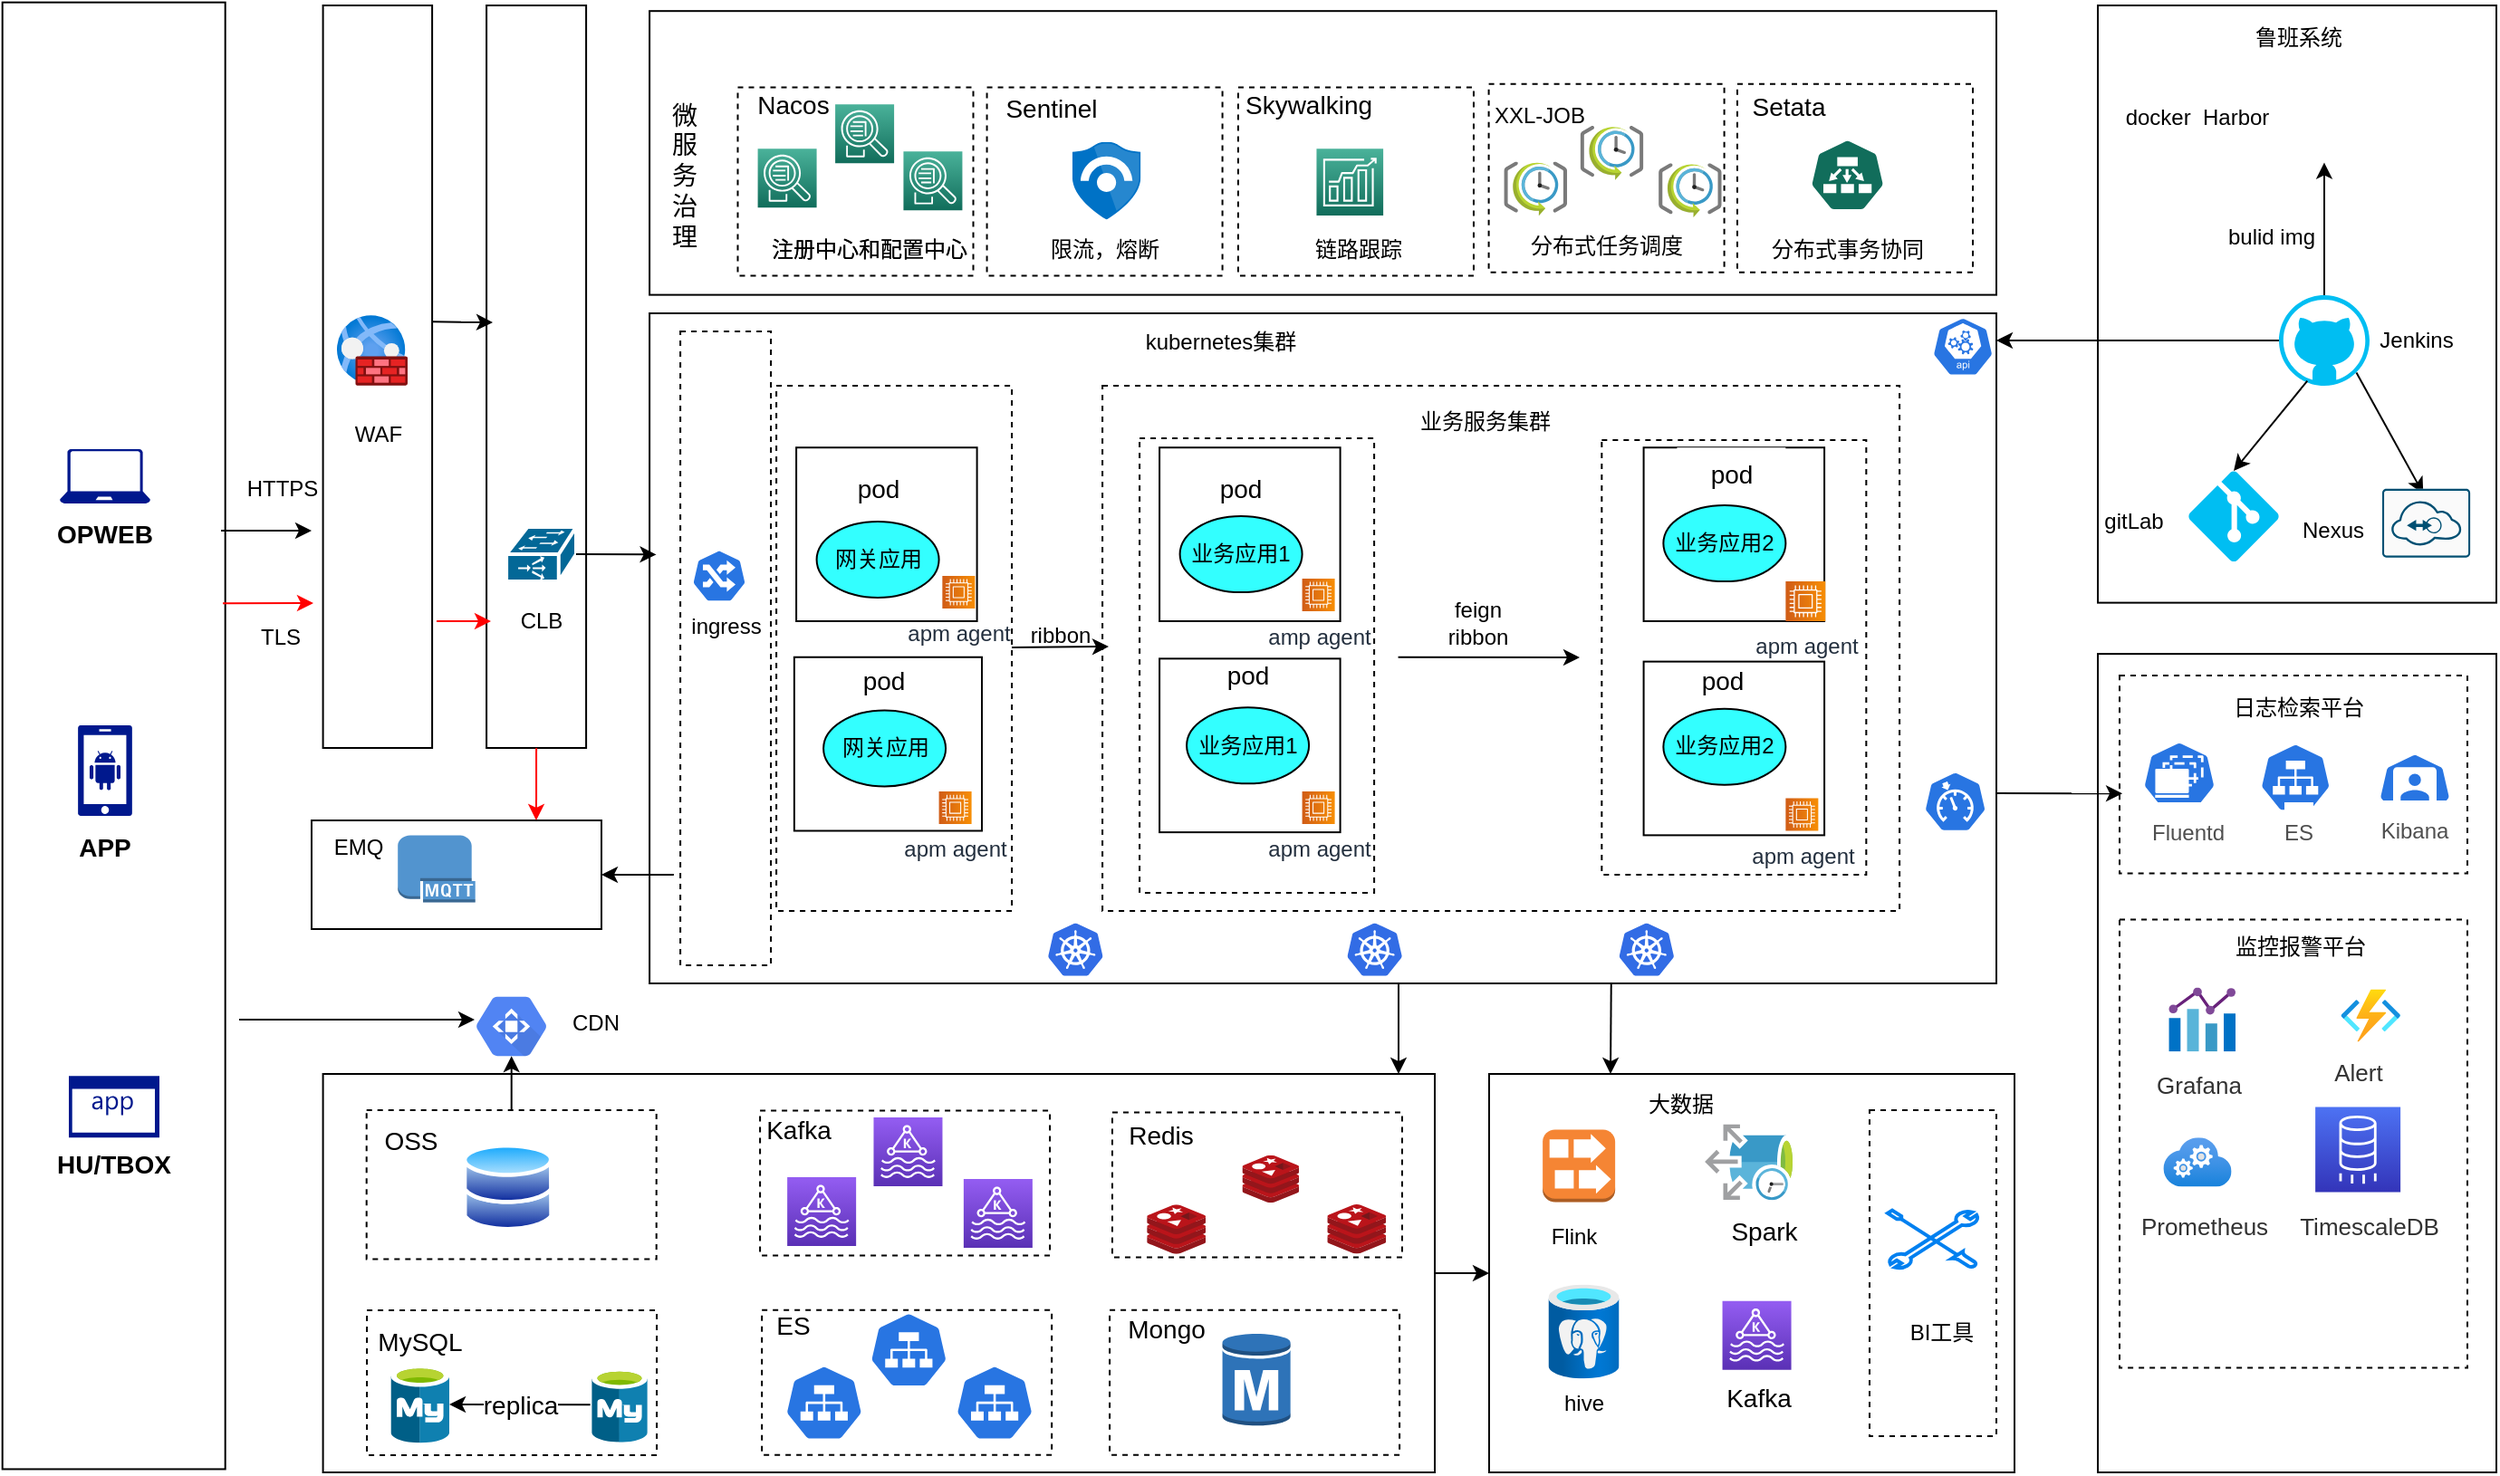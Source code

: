 <mxfile version="16.6.3" type="github"><diagram id="42q5yrAbg_uipcMJJwmL" name="Page-1"><mxGraphModel dx="2037" dy="-377" grid="1" gridSize="10" guides="1" tooltips="1" connect="1" arrows="1" fold="1" page="1" pageScale="1" pageWidth="1169" pageHeight="827" math="0" shadow="0"><root><mxCell id="0"/><mxCell id="1" parent="0"/><mxCell id="u6FiNlCxBWFaTgEtle5j-144" value="" style="rounded=0;whiteSpace=wrap;html=1;" parent="1" vertex="1"><mxGeometry x="220" y="1470" width="290" height="220" as="geometry"/></mxCell><mxCell id="Mn06M0ClU7nQXyB_iKfc-53" value="" style="rounded=0;whiteSpace=wrap;html=1;" parent="1" vertex="1"><mxGeometry x="-243.45" y="883.09" width="743.45" height="156.72" as="geometry"/></mxCell><mxCell id="Mn06M0ClU7nQXyB_iKfc-52" value="" style="rounded=0;whiteSpace=wrap;html=1;dashed=1;" parent="1" vertex="1"><mxGeometry x="357" y="923.39" width="130" height="104" as="geometry"/></mxCell><mxCell id="Mn06M0ClU7nQXyB_iKfc-51" value="" style="rounded=0;whiteSpace=wrap;html=1;dashed=1;" parent="1" vertex="1"><mxGeometry x="219.8" y="923.39" width="130" height="104" as="geometry"/></mxCell><mxCell id="Mn06M0ClU7nQXyB_iKfc-49" value="" style="rounded=0;whiteSpace=wrap;html=1;dashed=1;" parent="1" vertex="1"><mxGeometry x="81.48" y="925.19" width="130" height="104" as="geometry"/></mxCell><mxCell id="Mn06M0ClU7nQXyB_iKfc-48" value="" style="rounded=0;whiteSpace=wrap;html=1;dashed=1;" parent="1" vertex="1"><mxGeometry x="-57.21" y="925.19" width="130" height="104" as="geometry"/></mxCell><mxCell id="Mn06M0ClU7nQXyB_iKfc-47" value="" style="rounded=0;whiteSpace=wrap;html=1;dashed=1;" parent="1" vertex="1"><mxGeometry x="-194.75" y="925.19" width="130" height="104" as="geometry"/></mxCell><mxCell id="Mn06M0ClU7nQXyB_iKfc-27" value="" style="rounded=0;whiteSpace=wrap;html=1;dashed=1;" parent="1" vertex="1"><mxGeometry x="430" y="1490" width="70" height="180" as="geometry"/></mxCell><mxCell id="Mn06M0ClU7nQXyB_iKfc-23" value="" style="rounded=0;whiteSpace=wrap;html=1;" parent="1" vertex="1"><mxGeometry x="-430" y="1330" width="160" height="60" as="geometry"/></mxCell><mxCell id="u6FiNlCxBWFaTgEtle5j-204" value="" style="rounded=0;whiteSpace=wrap;html=1;fillColor=#FFFFFF;" parent="1" vertex="1"><mxGeometry x="556" y="1238.06" width="220" height="451.94" as="geometry"/></mxCell><mxCell id="u6FiNlCxBWFaTgEtle5j-233" value="" style="rounded=0;whiteSpace=wrap;html=1;shadow=0;dashed=1;fillColor=#FFFFFF;" parent="1" vertex="1"><mxGeometry x="568" y="1250" width="192" height="109.31" as="geometry"/></mxCell><mxCell id="u6FiNlCxBWFaTgEtle5j-140" value="" style="rounded=0;whiteSpace=wrap;html=1;" parent="1" vertex="1"><mxGeometry x="-423.7" y="1470" width="613.7" height="220" as="geometry"/></mxCell><mxCell id="u6FiNlCxBWFaTgEtle5j-33" value="" style="rounded=0;whiteSpace=wrap;html=1;fillColor=#FFFFFF;" parent="1" vertex="1"><mxGeometry x="-243.45" y="1050" width="743.45" height="370" as="geometry"/></mxCell><mxCell id="u6FiNlCxBWFaTgEtle5j-97" value="" style="rounded=0;whiteSpace=wrap;html=1;dashed=1;" parent="1" vertex="1"><mxGeometry x="6.55" y="1090" width="440" height="290" as="geometry"/></mxCell><mxCell id="MQpAyLM7WQvq7NCeplu3-220" value="" style="rounded=0;whiteSpace=wrap;html=1;fontSize=14;strokeColor=#000000;fillColor=#FFFFFF;dashed=1;" parent="1" vertex="1"><mxGeometry x="-399.46" y="1600.53" width="160" height="80" as="geometry"/></mxCell><mxCell id="MQpAyLM7WQvq7NCeplu3-109" value="" style="rounded=0;whiteSpace=wrap;html=1;fontSize=14;strokeColor=#000000;fillColor=#FFFFFF;dashed=1;" parent="1" vertex="1"><mxGeometry x="11.99" y="1491.25" width="160" height="80" as="geometry"/></mxCell><mxCell id="MQpAyLM7WQvq7NCeplu3-41" value="" style="rounded=0;whiteSpace=wrap;html=1;" parent="1" vertex="1"><mxGeometry x="-333.45" y="880" width="55" height="410" as="geometry"/></mxCell><mxCell id="MQpAyLM7WQvq7NCeplu3-40" value="" style="rounded=0;whiteSpace=wrap;html=1;" parent="1" vertex="1"><mxGeometry x="-423.7" y="880" width="60.25" height="410" as="geometry"/></mxCell><mxCell id="MQpAyLM7WQvq7NCeplu3-11" value="" style="rounded=0;whiteSpace=wrap;html=1;fillColor=#FFFFFF;rotation=90;strokeWidth=1;" parent="1" vertex="1"><mxGeometry x="-944.11" y="1221.77" width="809.9" height="123" as="geometry"/></mxCell><mxCell id="MQpAyLM7WQvq7NCeplu3-6" value="" style="sketch=0;aspect=fixed;pointerEvents=1;shadow=0;dashed=0;html=1;strokeColor=none;labelPosition=center;verticalLabelPosition=bottom;verticalAlign=top;align=center;fillColor=#00188D;shape=mxgraph.mscae.enterprise.android_phone" parent="1" vertex="1"><mxGeometry x="-559.0" y="1277.5" width="30" height="50" as="geometry"/></mxCell><mxCell id="MQpAyLM7WQvq7NCeplu3-7" value="" style="sketch=0;aspect=fixed;pointerEvents=1;shadow=0;dashed=0;html=1;strokeColor=none;labelPosition=center;verticalLabelPosition=bottom;verticalAlign=top;align=center;fillColor=#00188D;shape=mxgraph.mscae.enterprise.application" parent="1" vertex="1"><mxGeometry x="-564.0" y="1471.07" width="50" height="34" as="geometry"/></mxCell><mxCell id="MQpAyLM7WQvq7NCeplu3-9" value="" style="sketch=0;aspect=fixed;pointerEvents=1;shadow=0;dashed=0;html=1;strokeColor=none;labelPosition=center;verticalLabelPosition=bottom;verticalAlign=top;align=center;fillColor=#00188D;shape=mxgraph.azure.laptop" parent="1" vertex="1"><mxGeometry x="-569.0" y="1124.99" width="50" height="30" as="geometry"/></mxCell><mxCell id="MQpAyLM7WQvq7NCeplu3-12" value="" style="sketch=0;aspect=fixed;html=1;points=[];align=center;image;fontSize=12;image=img/lib/mscae/Azure_Database_for_MySQL_servers.svg;" parent="1" vertex="1"><mxGeometry x="-386.26" y="1631.21" width="32.3" height="42.5" as="geometry"/></mxCell><mxCell id="MQpAyLM7WQvq7NCeplu3-31" value="CLB" style="text;html=1;strokeColor=none;fillColor=none;align=center;verticalAlign=middle;whiteSpace=wrap;rounded=0;" parent="1" vertex="1"><mxGeometry x="-333.23" y="1204.68" width="60" height="30" as="geometry"/></mxCell><mxCell id="MQpAyLM7WQvq7NCeplu3-36" value="" style="aspect=fixed;html=1;points=[];align=center;image;fontSize=12;image=img/lib/azure2/networking/Web_Application_Firewall_Policies_WAF.svg;" parent="1" vertex="1"><mxGeometry x="-416" y="1051.0" width="39" height="39" as="geometry"/></mxCell><mxCell id="MQpAyLM7WQvq7NCeplu3-37" value="" style="shape=mxgraph.cisco.misc.ios_slb;html=1;pointerEvents=1;dashed=0;fillColor=#036897;strokeColor=#ffffff;strokeWidth=2;verticalLabelPosition=bottom;verticalAlign=top;align=center;outlineConnect=0;" parent="1" vertex="1"><mxGeometry x="-322.45" y="1168.06" width="38.45" height="30" as="geometry"/></mxCell><mxCell id="MQpAyLM7WQvq7NCeplu3-38" value="WAF" style="text;html=1;strokeColor=none;fillColor=none;align=center;verticalAlign=middle;whiteSpace=wrap;rounded=0;" parent="1" vertex="1"><mxGeometry x="-423.45" y="1102.06" width="60" height="30" as="geometry"/></mxCell><mxCell id="MQpAyLM7WQvq7NCeplu3-62" value="" style="sketch=0;aspect=fixed;html=1;points=[];align=center;image;fontSize=12;image=img/lib/mscae/Azure_Database_for_MySQL_servers.svg;" parent="1" vertex="1"><mxGeometry x="-275.38" y="1632.84" width="30.78" height="40.5" as="geometry"/></mxCell><mxCell id="MQpAyLM7WQvq7NCeplu3-79" value="" style="sketch=0;points=[[0,0,0],[0.25,0,0],[0.5,0,0],[0.75,0,0],[1,0,0],[0,1,0],[0.25,1,0],[0.5,1,0],[0.75,1,0],[1,1,0],[0,0.25,0],[0,0.5,0],[0,0.75,0],[1,0.25,0],[1,0.5,0],[1,0.75,0]];outlineConnect=0;fontColor=#232F3E;gradientColor=#4AB29A;gradientDirection=north;fillColor=#116D5B;strokeColor=#ffffff;dashed=0;verticalLabelPosition=bottom;verticalAlign=top;align=center;html=1;fontSize=12;fontStyle=0;aspect=fixed;shape=mxgraph.aws4.resourceIcon;resIcon=mxgraph.aws4.application_discovery_service;" parent="1" vertex="1"><mxGeometry x="-103.28" y="960.58" width="32.5" height="32.5" as="geometry"/></mxCell><mxCell id="MQpAyLM7WQvq7NCeplu3-91" value="Sentinel" style="text;html=1;strokeColor=none;fillColor=none;align=center;verticalAlign=middle;whiteSpace=wrap;rounded=0;fontSize=14;" parent="1" vertex="1"><mxGeometry x="-49.66" y="932.11" width="56.5" height="10" as="geometry"/></mxCell><mxCell id="MQpAyLM7WQvq7NCeplu3-92" value="" style="sketch=0;aspect=fixed;html=1;points=[];align=center;image;fontSize=12;image=img/lib/mscae/Azure_Sentinel.svg;strokeColor=#33FFFF;fillColor=#97D077;flipV=0;flipH=1;" parent="1" vertex="1"><mxGeometry x="-10.06" y="955.39" width="37.73" height="42.87" as="geometry"/></mxCell><mxCell id="MQpAyLM7WQvq7NCeplu3-111" value="" style="endArrow=classic;html=1;rounded=0;fontSize=14;exitX=-0.026;exitY=0.49;exitDx=0;exitDy=0;exitPerimeter=0;" parent="1" source="MQpAyLM7WQvq7NCeplu3-62" target="MQpAyLM7WQvq7NCeplu3-12" edge="1"><mxGeometry width="50" height="50" relative="1" as="geometry"><mxPoint x="-295.22" y="1851.34" as="sourcePoint"/><mxPoint x="-245.22" y="1801.34" as="targetPoint"/></mxGeometry></mxCell><mxCell id="MQpAyLM7WQvq7NCeplu3-162" value="replica" style="edgeLabel;html=1;align=center;verticalAlign=middle;resizable=0;points=[];fontSize=14;" parent="MQpAyLM7WQvq7NCeplu3-111" vertex="1" connectable="0"><mxGeometry x="-0.389" y="-2" relative="1" as="geometry"><mxPoint x="-15" y="2" as="offset"/></mxGeometry></mxCell><mxCell id="MQpAyLM7WQvq7NCeplu3-163" value="Redis" style="text;html=1;strokeColor=none;fillColor=none;align=center;verticalAlign=middle;whiteSpace=wrap;rounded=0;fontSize=14;" parent="1" vertex="1"><mxGeometry x="9.12" y="1489.18" width="60" height="30" as="geometry"/></mxCell><mxCell id="MQpAyLM7WQvq7NCeplu3-166" value="&lt;b&gt;HU/TBOX&lt;/b&gt;" style="text;html=1;strokeColor=none;fillColor=none;align=center;verticalAlign=middle;whiteSpace=wrap;rounded=0;fontSize=14;" parent="1" vertex="1"><mxGeometry x="-569.17" y="1505.07" width="60" height="30" as="geometry"/></mxCell><mxCell id="MQpAyLM7WQvq7NCeplu3-172" value="Nacos" style="text;html=1;strokeColor=none;fillColor=none;align=center;verticalAlign=middle;whiteSpace=wrap;rounded=0;fontSize=14;" parent="1" vertex="1"><mxGeometry x="-193.85" y="920" width="60" height="30" as="geometry"/></mxCell><mxCell id="MQpAyLM7WQvq7NCeplu3-174" value="" style="sketch=0;points=[[0,0,0],[0.25,0,0],[0.5,0,0],[0.75,0,0],[1,0,0],[0,1,0],[0.25,1,0],[0.5,1,0],[0.75,1,0],[1,1,0],[0,0.25,0],[0,0.5,0],[0,0.75,0],[1,0.25,0],[1,0.5,0],[1,0.75,0]];outlineConnect=0;fontColor=#232F3E;gradientColor=#4AB29A;gradientDirection=north;fillColor=#116D5B;strokeColor=#ffffff;dashed=0;verticalLabelPosition=bottom;verticalAlign=top;align=center;html=1;fontSize=12;fontStyle=0;aspect=fixed;shape=mxgraph.aws4.resourceIcon;resIcon=mxgraph.aws4.forecast;" parent="1" vertex="1"><mxGeometry x="124.73" y="959.14" width="36.83" height="36.83" as="geometry"/></mxCell><mxCell id="MQpAyLM7WQvq7NCeplu3-183" style="edgeStyle=none;rounded=0;orthogonalLoop=1;jettySize=auto;html=1;exitX=0.5;exitY=0;exitDx=0;exitDy=0;exitPerimeter=0;fontSize=14;" parent="1" source="MQpAyLM7WQvq7NCeplu3-37" target="MQpAyLM7WQvq7NCeplu3-37" edge="1"><mxGeometry relative="1" as="geometry"/></mxCell><mxCell id="MQpAyLM7WQvq7NCeplu3-206" value="Skywalking" style="text;html=1;align=center;verticalAlign=middle;whiteSpace=wrap;rounded=0;fontSize=14;" parent="1" vertex="1"><mxGeometry x="92.23" y="930.2" width="56.5" height="10" as="geometry"/></mxCell><mxCell id="MQpAyLM7WQvq7NCeplu3-209" value="" style="outlineConnect=0;dashed=0;verticalLabelPosition=bottom;verticalAlign=top;align=center;html=1;shape=mxgraph.aws3.mqtt_protocol;fillColor=#5294CF;gradientColor=none;fontSize=14;strokeColor=#33FFFF;" parent="1" vertex="1"><mxGeometry x="-382.4" y="1338.19" width="42.75" height="37" as="geometry"/></mxCell><mxCell id="MQpAyLM7WQvq7NCeplu3-210" value="" style="sketch=0;aspect=fixed;html=1;points=[];align=center;image;fontSize=12;image=img/lib/mscae/Cache_Redis_Product.svg;" parent="1" vertex="1"><mxGeometry x="31.12" y="1542.13" width="32.44" height="27.25" as="geometry"/></mxCell><mxCell id="MQpAyLM7WQvq7NCeplu3-211" value="" style="sketch=0;points=[[0,0,0],[0.25,0,0],[0.5,0,0],[0.75,0,0],[1,0,0],[0,1,0],[0.25,1,0],[0.5,1,0],[0.75,1,0],[1,1,0],[0,0.25,0],[0,0.5,0],[0,0.75,0],[1,0.25,0],[1,0.5,0],[1,0.75,0]];outlineConnect=0;fontColor=#232F3E;gradientColor=#4AB29A;gradientDirection=north;fillColor=#116D5B;strokeColor=#ffffff;dashed=0;verticalLabelPosition=bottom;verticalAlign=top;align=center;html=1;fontSize=12;fontStyle=0;aspect=fixed;shape=mxgraph.aws4.resourceIcon;resIcon=mxgraph.aws4.application_discovery_service;" parent="1" vertex="1"><mxGeometry x="-183.7" y="959.14" width="32.5" height="32.5" as="geometry"/></mxCell><mxCell id="u6FiNlCxBWFaTgEtle5j-21" value="feign&lt;br&gt;ribbon" style="text;html=1;strokeColor=none;fillColor=none;align=center;verticalAlign=middle;whiteSpace=wrap;rounded=0;" parent="1" vertex="1"><mxGeometry x="184.29" y="1205.75" width="60" height="30" as="geometry"/></mxCell><mxCell id="u6FiNlCxBWFaTgEtle5j-24" value="" style="rounded=0;whiteSpace=wrap;html=1;dashed=1;" parent="1" vertex="1"><mxGeometry x="-173.45" y="1090" width="130" height="290" as="geometry"/></mxCell><mxCell id="u6FiNlCxBWFaTgEtle5j-29" value="" style="rounded=0;whiteSpace=wrap;html=1;strokeColor=#000000;fillColor=#FFFFFF;" parent="1" vertex="1"><mxGeometry x="-163.57" y="1239.87" width="103.57" height="95.88" as="geometry"/></mxCell><mxCell id="u6FiNlCxBWFaTgEtle5j-30" value="网关应用" style="ellipse;whiteSpace=wrap;html=1;fillColor=#33FFFF;" parent="1" vertex="1"><mxGeometry x="-147.45" y="1269.25" width="67.5" height="42" as="geometry"/></mxCell><mxCell id="u6FiNlCxBWFaTgEtle5j-31" value="&lt;font style=&quot;font-size: 14px&quot;&gt;pod&lt;/font&gt;" style="text;html=1;strokeColor=none;fillColor=none;align=center;verticalAlign=middle;whiteSpace=wrap;rounded=0;" parent="1" vertex="1"><mxGeometry x="-143.7" y="1238" width="60" height="30" as="geometry"/></mxCell><mxCell id="u6FiNlCxBWFaTgEtle5j-32" value="apm agent" style="sketch=0;points=[[0,0,0],[0.25,0,0],[0.5,0,0],[0.75,0,0],[1,0,0],[0,1,0],[0.25,1,0],[0.5,1,0],[0.75,1,0],[1,1,0],[0,0.25,0],[0,0.5,0],[0,0.75,0],[1,0.25,0],[1,0.5,0],[1,0.75,0]];outlineConnect=0;fontColor=#232F3E;gradientColor=#F78E04;gradientDirection=north;fillColor=#D05C17;strokeColor=#ffffff;dashed=0;verticalLabelPosition=bottom;verticalAlign=top;align=center;html=1;fontSize=12;fontStyle=0;aspect=fixed;shape=mxgraph.aws4.resourceIcon;resIcon=mxgraph.aws4.compute;direction=south;" parent="1" vertex="1"><mxGeometry x="-83.7" y="1314.06" width="18" height="18" as="geometry"/></mxCell><mxCell id="u6FiNlCxBWFaTgEtle5j-34" value="" style="rounded=0;whiteSpace=wrap;html=1;strokeColor=#000000;fillColor=#FFFFFF;" parent="1" vertex="1"><mxGeometry x="-162.45" y="1124.12" width="99.75" height="95.88" as="geometry"/></mxCell><mxCell id="u6FiNlCxBWFaTgEtle5j-35" value="网关应用" style="ellipse;whiteSpace=wrap;html=1;fillColor=#33FFFF;" parent="1" vertex="1"><mxGeometry x="-151.2" y="1165" width="67.5" height="42" as="geometry"/></mxCell><mxCell id="u6FiNlCxBWFaTgEtle5j-36" value="&lt;font style=&quot;font-size: 14px&quot;&gt;pod&lt;/font&gt;" style="text;html=1;strokeColor=none;fillColor=none;align=center;verticalAlign=middle;whiteSpace=wrap;rounded=0;" parent="1" vertex="1"><mxGeometry x="-147.45" y="1132.06" width="60" height="30" as="geometry"/></mxCell><mxCell id="u6FiNlCxBWFaTgEtle5j-37" value="" style="rounded=0;whiteSpace=wrap;html=1;dashed=1;" parent="1" vertex="1"><mxGeometry x="27.05" y="1119.06" width="129.5" height="250.94" as="geometry"/></mxCell><mxCell id="u6FiNlCxBWFaTgEtle5j-38" value="" style="rounded=0;whiteSpace=wrap;html=1;strokeColor=#000000;fillColor=#FFFFFF;" parent="1" vertex="1"><mxGeometry x="38.05" y="1240.68" width="99.75" height="95.88" as="geometry"/></mxCell><mxCell id="u6FiNlCxBWFaTgEtle5j-39" value="业务应用1" style="ellipse;whiteSpace=wrap;html=1;fillColor=#33FFFF;" parent="1" vertex="1"><mxGeometry x="53.05" y="1267.68" width="67.5" height="42" as="geometry"/></mxCell><mxCell id="u6FiNlCxBWFaTgEtle5j-40" value="&lt;font style=&quot;font-size: 14px&quot;&gt;pod&lt;/font&gt;" style="text;html=1;strokeColor=none;fillColor=none;align=center;verticalAlign=middle;whiteSpace=wrap;rounded=0;" parent="1" vertex="1"><mxGeometry x="56.8" y="1234.68" width="60" height="30" as="geometry"/></mxCell><mxCell id="u6FiNlCxBWFaTgEtle5j-41" value="" style="rounded=0;whiteSpace=wrap;html=1;strokeColor=#000000;fillColor=#FFFFFF;" parent="1" vertex="1"><mxGeometry x="38.05" y="1124.12" width="99.75" height="95.88" as="geometry"/></mxCell><mxCell id="u6FiNlCxBWFaTgEtle5j-42" value="业务应用1" style="ellipse;whiteSpace=wrap;html=1;fillColor=#33FFFF;" parent="1" vertex="1"><mxGeometry x="49.3" y="1162.06" width="67.5" height="42" as="geometry"/></mxCell><mxCell id="u6FiNlCxBWFaTgEtle5j-43" value="" style="rounded=0;whiteSpace=wrap;html=1;dashed=1;" parent="1" vertex="1"><mxGeometry x="282.17" y="1120" width="146" height="240" as="geometry"/></mxCell><mxCell id="u6FiNlCxBWFaTgEtle5j-44" value="" style="rounded=0;whiteSpace=wrap;html=1;strokeColor=#000000;fillColor=#FFFFFF;" parent="1" vertex="1"><mxGeometry x="305.3" y="1242.31" width="99.75" height="95.88" as="geometry"/></mxCell><mxCell id="u6FiNlCxBWFaTgEtle5j-45" value="业务应用2" style="ellipse;whiteSpace=wrap;html=1;fillColor=#33FFFF;" parent="1" vertex="1"><mxGeometry x="316.19" y="1268.37" width="67.5" height="42" as="geometry"/></mxCell><mxCell id="u6FiNlCxBWFaTgEtle5j-46" value="&lt;font style=&quot;font-size: 14px&quot;&gt;pod&lt;/font&gt;" style="text;html=1;strokeColor=none;fillColor=none;align=center;verticalAlign=middle;whiteSpace=wrap;rounded=0;" parent="1" vertex="1"><mxGeometry x="319.3" y="1238.06" width="60" height="30" as="geometry"/></mxCell><mxCell id="u6FiNlCxBWFaTgEtle5j-47" value="" style="rounded=0;whiteSpace=wrap;html=1;strokeColor=#000000;fillColor=#FFFFFF;" parent="1" vertex="1"><mxGeometry x="305.3" y="1124.12" width="99.75" height="95.88" as="geometry"/></mxCell><mxCell id="u6FiNlCxBWFaTgEtle5j-48" value="业务应用2" style="ellipse;whiteSpace=wrap;html=1;fillColor=#33FFFF;" parent="1" vertex="1"><mxGeometry x="316.19" y="1156.06" width="67.5" height="42" as="geometry"/></mxCell><mxCell id="u6FiNlCxBWFaTgEtle5j-49" value="&lt;font style=&quot;font-size: 14px&quot;&gt;pod&lt;/font&gt;" style="text;html=1;strokeColor=none;fillColor=#FFFFFF;align=center;verticalAlign=middle;whiteSpace=wrap;rounded=0;" parent="1" vertex="1"><mxGeometry x="323.69" y="1124.12" width="60" height="30" as="geometry"/></mxCell><mxCell id="u6FiNlCxBWFaTgEtle5j-51" value="&lt;font style=&quot;font-size: 14px&quot;&gt;pod&lt;/font&gt;" style="text;html=1;strokeColor=none;fillColor=none;align=center;verticalAlign=middle;whiteSpace=wrap;rounded=0;" parent="1" vertex="1"><mxGeometry x="53.05" y="1132.06" width="60" height="30" as="geometry"/></mxCell><mxCell id="u6FiNlCxBWFaTgEtle5j-56" value="" style="endArrow=classic;html=1;rounded=0;entryX=1;entryY=0.75;entryDx=0;entryDy=0;" parent="1" source="u6FiNlCxBWFaTgEtle5j-24" target="u6FiNlCxBWFaTgEtle5j-57" edge="1"><mxGeometry width="50" height="50" relative="1" as="geometry"><mxPoint x="66.55" y="1289.06" as="sourcePoint"/><mxPoint x="20" y="1240" as="targetPoint"/></mxGeometry></mxCell><mxCell id="u6FiNlCxBWFaTgEtle5j-57" value="ribbon" style="text;html=1;strokeColor=none;fillColor=none;align=center;verticalAlign=middle;whiteSpace=wrap;rounded=0;" parent="1" vertex="1"><mxGeometry x="-43.45" y="1216" width="53.45" height="24" as="geometry"/></mxCell><mxCell id="u6FiNlCxBWFaTgEtle5j-59" value="注册中心和配置中心" style="text;html=1;strokeColor=none;fillColor=none;align=center;verticalAlign=middle;whiteSpace=wrap;rounded=0;" parent="1" vertex="1"><mxGeometry x="-193.6" y="1005.05" width="144" height="20" as="geometry"/></mxCell><mxCell id="u6FiNlCxBWFaTgEtle5j-63" value="" style="sketch=0;html=1;dashed=0;whitespace=wrap;fillColor=#116D5B;strokeColor=#ffffff;points=[[0.005,0.63,0],[0.1,0.2,0],[0.9,0.2,0],[0.5,0,0],[0.995,0.63,0],[0.72,0.99,0],[0.5,1,0],[0.28,0.99,0]];shape=mxgraph.kubernetes.icon;prIcon=ep;fontFamily=Helvetica;fontSize=12;fontColor=#232F3E;align=center;gradientColor=#4AB29A;" parent="1" vertex="1"><mxGeometry x="395.63" y="953.7" width="44.37" height="40" as="geometry"/></mxCell><mxCell id="u6FiNlCxBWFaTgEtle5j-64" value="Setata" style="text;html=1;strokeColor=none;fillColor=none;align=center;verticalAlign=middle;whiteSpace=wrap;rounded=0;fontSize=14;" parent="1" vertex="1"><mxGeometry x="361.31" y="931.11" width="49.39" height="10" as="geometry"/></mxCell><mxCell id="u6FiNlCxBWFaTgEtle5j-65" value="" style="sketch=0;aspect=fixed;html=1;points=[];align=center;image;fontSize=12;image=img/lib/mscae/SchedulerJobCollection.svg;" parent="1" vertex="1"><mxGeometry x="270.3" y="946.45" width="34.88" height="30" as="geometry"/></mxCell><mxCell id="u6FiNlCxBWFaTgEtle5j-67" value="XXL-JOB" style="text;html=1;strokeColor=none;fillColor=none;align=center;verticalAlign=middle;whiteSpace=wrap;rounded=0;" parent="1" vertex="1"><mxGeometry x="211.48" y="925.67" width="74" height="30" as="geometry"/></mxCell><mxCell id="u6FiNlCxBWFaTgEtle5j-68" value="" style="sketch=0;aspect=fixed;html=1;points=[];align=center;image;fontSize=12;image=img/lib/mscae/SchedulerJobCollection.svg;" parent="1" vertex="1"><mxGeometry x="313.55" y="967.11" width="34.81" height="29.94" as="geometry"/></mxCell><mxCell id="u6FiNlCxBWFaTgEtle5j-69" value="" style="sketch=0;aspect=fixed;html=1;points=[];align=center;image;fontSize=12;image=img/lib/mscae/SchedulerJobCollection.svg;" parent="1" vertex="1"><mxGeometry x="228.18" y="966.19" width="34.88" height="30" as="geometry"/></mxCell><mxCell id="u6FiNlCxBWFaTgEtle5j-79" value="" style="rounded=0;whiteSpace=wrap;html=1;fillColor=#FFFFFF;dashed=1;" parent="1" vertex="1"><mxGeometry x="-226.45" y="1060" width="50" height="350" as="geometry"/></mxCell><mxCell id="u6FiNlCxBWFaTgEtle5j-92" value="apm agent" style="sketch=0;points=[[0,0,0],[0.25,0,0],[0.5,0,0],[0.75,0,0],[1,0,0],[0,1,0],[0.25,1,0],[0.5,1,0],[0.75,1,0],[1,1,0],[0,0.25,0],[0,0.5,0],[0,0.75,0],[1,0.25,0],[1,0.5,0],[1,0.75,0]];outlineConnect=0;fontColor=#232F3E;gradientColor=#F78E04;gradientDirection=north;fillColor=#D05C17;strokeColor=#ffffff;dashed=0;verticalLabelPosition=bottom;verticalAlign=top;align=center;html=1;fontSize=12;fontStyle=0;aspect=fixed;shape=mxgraph.aws4.resourceIcon;resIcon=mxgraph.aws4.compute;direction=south;" parent="1" vertex="1"><mxGeometry x="-81.82" y="1195" width="18" height="18" as="geometry"/></mxCell><mxCell id="u6FiNlCxBWFaTgEtle5j-93" value="amp agent" style="sketch=0;points=[[0,0,0],[0.25,0,0],[0.5,0,0],[0.75,0,0],[1,0,0],[0,1,0],[0.25,1,0],[0.5,1,0],[0.75,1,0],[1,1,0],[0,0.25,0],[0,0.5,0],[0,0.75,0],[1,0.25,0],[1,0.5,0],[1,0.75,0]];outlineConnect=0;fontColor=#232F3E;gradientColor=#F78E04;gradientDirection=north;fillColor=#D05C17;strokeColor=#ffffff;dashed=0;verticalLabelPosition=bottom;verticalAlign=top;align=center;html=1;fontSize=12;fontStyle=0;aspect=fixed;shape=mxgraph.aws4.resourceIcon;resIcon=mxgraph.aws4.compute;direction=south;" parent="1" vertex="1"><mxGeometry x="116.8" y="1196.5" width="18" height="18" as="geometry"/></mxCell><mxCell id="u6FiNlCxBWFaTgEtle5j-94" value="apm agent" style="sketch=0;points=[[0,0,0],[0.25,0,0],[0.5,0,0],[0.75,0,0],[1,0,0],[0,1,0],[0.25,1,0],[0.5,1,0],[0.75,1,0],[1,1,0],[0,0.25,0],[0,0.5,0],[0,0.75,0],[1,0.25,0],[1,0.5,0],[1,0.75,0]];outlineConnect=0;fontColor=#232F3E;gradientColor=#F78E04;gradientDirection=north;fillColor=#D05C17;strokeColor=#ffffff;dashed=0;verticalLabelPosition=bottom;verticalAlign=top;align=center;html=1;fontSize=12;fontStyle=0;aspect=fixed;shape=mxgraph.aws4.resourceIcon;resIcon=mxgraph.aws4.compute;direction=south;" parent="1" vertex="1"><mxGeometry x="116.8" y="1314.06" width="18" height="18" as="geometry"/></mxCell><mxCell id="u6FiNlCxBWFaTgEtle5j-95" value="apm agent" style="sketch=0;points=[[0,0,0],[0.25,0,0],[0.5,0,0],[0.75,0,0],[1,0,0],[0,1,0],[0.25,1,0],[0.5,1,0],[0.75,1,0],[1,1,0],[0,0.25,0],[0,0.5,0],[0,0.75,0],[1,0.25,0],[1,0.5,0],[1,0.75,0]];outlineConnect=0;fontColor=#232F3E;gradientColor=#F78E04;gradientDirection=north;fillColor=#D05C17;strokeColor=#ffffff;dashed=0;verticalLabelPosition=bottom;verticalAlign=top;align=center;html=1;fontSize=12;fontStyle=0;aspect=fixed;shape=mxgraph.aws4.resourceIcon;resIcon=mxgraph.aws4.compute;direction=south;" parent="1" vertex="1"><mxGeometry x="383.69" y="1198.06" width="21.94" height="21.94" as="geometry"/></mxCell><mxCell id="u6FiNlCxBWFaTgEtle5j-96" value="apm agent" style="sketch=0;points=[[0,0,0],[0.25,0,0],[0.5,0,0],[0.75,0,0],[1,0,0],[0,1,0],[0.25,1,0],[0.5,1,0],[0.75,1,0],[1,1,0],[0,0.25,0],[0,0.5,0],[0,0.75,0],[1,0.25,0],[1,0.5,0],[1,0.75,0]];outlineConnect=0;fontColor=#232F3E;gradientColor=#F78E04;gradientDirection=north;fillColor=#D05C17;strokeColor=#ffffff;dashed=0;verticalLabelPosition=bottom;verticalAlign=top;align=center;html=1;fontSize=12;fontStyle=0;aspect=fixed;shape=mxgraph.aws4.resourceIcon;resIcon=mxgraph.aws4.compute;direction=south;" parent="1" vertex="1"><mxGeometry x="383.69" y="1317.75" width="18" height="18" as="geometry"/></mxCell><mxCell id="u6FiNlCxBWFaTgEtle5j-98" value="业务服务集群" style="text;html=1;strokeColor=none;fillColor=none;align=center;verticalAlign=middle;whiteSpace=wrap;rounded=0;" parent="1" vertex="1"><mxGeometry x="168.54" y="1101.06" width="98" height="18" as="geometry"/></mxCell><mxCell id="u6FiNlCxBWFaTgEtle5j-108" value="" style="sketch=0;aspect=fixed;html=1;points=[];align=center;image;fontSize=12;image=img/lib/mscae/Cache_Redis_Product.svg;" parent="1" vertex="1"><mxGeometry x="83.76" y="1514.83" width="31.31" height="26.3" as="geometry"/></mxCell><mxCell id="u6FiNlCxBWFaTgEtle5j-109" value="" style="sketch=0;aspect=fixed;html=1;points=[];align=center;image;fontSize=12;image=img/lib/mscae/Cache_Redis_Product.svg;" parent="1" vertex="1"><mxGeometry x="130.68" y="1542" width="32.44" height="27.25" as="geometry"/></mxCell><mxCell id="u6FiNlCxBWFaTgEtle5j-112" value="" style="rounded=0;whiteSpace=wrap;html=1;fontSize=14;strokeColor=#000000;fillColor=#FFFFFF;dashed=1;" parent="1" vertex="1"><mxGeometry x="-181.42" y="1600.34" width="160" height="80" as="geometry"/></mxCell><mxCell id="u6FiNlCxBWFaTgEtle5j-114" value="MySQL" style="text;html=1;strokeColor=none;fillColor=none;align=center;verticalAlign=middle;whiteSpace=wrap;rounded=0;fontSize=14;" parent="1" vertex="1"><mxGeometry x="-399.65" y="1602.84" width="60" height="30" as="geometry"/></mxCell><mxCell id="u6FiNlCxBWFaTgEtle5j-117" value="ES" style="text;html=1;strokeColor=none;fillColor=none;align=center;verticalAlign=middle;whiteSpace=wrap;rounded=0;fontSize=14;" parent="1" vertex="1"><mxGeometry x="-183.53" y="1598.53" width="40.26" height="21.81" as="geometry"/></mxCell><mxCell id="u6FiNlCxBWFaTgEtle5j-119" value="kubernetes集群" style="text;html=1;strokeColor=none;fillColor=none;align=center;verticalAlign=middle;whiteSpace=wrap;rounded=0;" parent="1" vertex="1"><mxGeometry x="22.55" y="1056.5" width="98" height="18" as="geometry"/></mxCell><mxCell id="u6FiNlCxBWFaTgEtle5j-123" value="限流，熔断" style="text;html=1;strokeColor=none;fillColor=none;align=center;verticalAlign=middle;whiteSpace=wrap;rounded=0;" parent="1" vertex="1"><mxGeometry x="-63.82" y="1005.05" width="144" height="20" as="geometry"/></mxCell><mxCell id="u6FiNlCxBWFaTgEtle5j-131" value="链路跟踪" style="text;html=1;strokeColor=none;fillColor=none;align=center;verticalAlign=middle;whiteSpace=wrap;rounded=0;" parent="1" vertex="1"><mxGeometry x="76.0" y="1005.05" width="144" height="20" as="geometry"/></mxCell><mxCell id="u6FiNlCxBWFaTgEtle5j-132" value="分布式事务协同" style="text;html=1;strokeColor=none;fillColor=none;align=center;verticalAlign=middle;whiteSpace=wrap;rounded=0;" parent="1" vertex="1"><mxGeometry x="346.0" y="1005.05" width="144" height="20" as="geometry"/></mxCell><mxCell id="u6FiNlCxBWFaTgEtle5j-133" value="分布式任务调度" style="text;html=1;strokeColor=none;fillColor=none;align=center;verticalAlign=middle;whiteSpace=wrap;rounded=0;" parent="1" vertex="1"><mxGeometry x="213.02" y="999.05" width="144" height="28" as="geometry"/></mxCell><mxCell id="u6FiNlCxBWFaTgEtle5j-148" value="" style="rounded=0;whiteSpace=wrap;html=1;fontSize=14;strokeColor=#000000;fillColor=#FFFFFF;strokeWidth=1;dashed=1;" parent="1" vertex="1"><mxGeometry x="-182.45" y="1490.22" width="160" height="80" as="geometry"/></mxCell><mxCell id="u6FiNlCxBWFaTgEtle5j-147" value="" style="sketch=0;points=[[0,0,0],[0.25,0,0],[0.5,0,0],[0.75,0,0],[1,0,0],[0,1,0],[0.25,1,0],[0.5,1,0],[0.75,1,0],[1,1,0],[0,0.25,0],[0,0.5,0],[0,0.75,0],[1,0.25,0],[1,0.5,0],[1,0.75,0]];outlineConnect=0;fontColor=#232F3E;gradientColor=#945DF2;gradientDirection=north;fillColor=#5A30B5;strokeColor=#ffffff;dashed=0;verticalLabelPosition=bottom;verticalAlign=top;align=center;html=1;fontSize=12;fontStyle=0;aspect=fixed;shape=mxgraph.aws4.resourceIcon;resIcon=mxgraph.aws4.managed_streaming_for_kafka;" parent="1" vertex="1"><mxGeometry x="-119.76" y="1494.0" width="38" height="38" as="geometry"/></mxCell><mxCell id="u6FiNlCxBWFaTgEtle5j-149" value="" style="sketch=0;points=[[0,0,0],[0.25,0,0],[0.5,0,0],[0.75,0,0],[1,0,0],[0,1,0],[0.25,1,0],[0.5,1,0],[0.75,1,0],[1,1,0],[0,0.25,0],[0,0.5,0],[0,0.75,0],[1,0.25,0],[1,0.5,0],[1,0.75,0]];outlineConnect=0;fontColor=#232F3E;gradientColor=#945DF2;gradientDirection=north;fillColor=#5A30B5;strokeColor=#ffffff;dashed=0;verticalLabelPosition=bottom;verticalAlign=top;align=center;html=1;fontSize=12;fontStyle=0;aspect=fixed;shape=mxgraph.aws4.resourceIcon;resIcon=mxgraph.aws4.managed_streaming_for_kafka;" parent="1" vertex="1"><mxGeometry x="-167.43" y="1527.0" width="38" height="38" as="geometry"/></mxCell><mxCell id="u6FiNlCxBWFaTgEtle5j-150" value="" style="sketch=0;points=[[0,0,0],[0.25,0,0],[0.5,0,0],[0.75,0,0],[1,0,0],[0,1,0],[0.25,1,0],[0.5,1,0],[0.75,1,0],[1,1,0],[0,0.25,0],[0,0.5,0],[0,0.75,0],[1,0.25,0],[1,0.5,0],[1,0.75,0]];outlineConnect=0;fontColor=#232F3E;gradientColor=#945DF2;gradientDirection=north;fillColor=#5A30B5;strokeColor=#ffffff;dashed=0;verticalLabelPosition=bottom;verticalAlign=top;align=center;html=1;fontSize=12;fontStyle=0;aspect=fixed;shape=mxgraph.aws4.resourceIcon;resIcon=mxgraph.aws4.managed_streaming_for_kafka;" parent="1" vertex="1"><mxGeometry x="-70.06" y="1528.0" width="38" height="38" as="geometry"/></mxCell><mxCell id="u6FiNlCxBWFaTgEtle5j-156" value="Kafka" style="text;html=1;strokeColor=none;fillColor=none;align=center;verticalAlign=middle;whiteSpace=wrap;rounded=0;fontSize=14;" parent="1" vertex="1"><mxGeometry x="-181.21" y="1490.0" width="40.26" height="21.81" as="geometry"/></mxCell><mxCell id="u6FiNlCxBWFaTgEtle5j-163" value="" style="outlineConnect=0;dashed=0;verticalLabelPosition=bottom;verticalAlign=top;align=center;html=1;shape=mxgraph.aws3.kinesis_streams;fillColor=#F58534;gradientColor=none;" parent="1" vertex="1"><mxGeometry x="249.57" y="1500.81" width="40" height="40" as="geometry"/></mxCell><mxCell id="u6FiNlCxBWFaTgEtle5j-193" value="hive" style="aspect=fixed;html=1;points=[];align=center;image;fontSize=12;image=img/lib/azure2/databases/Azure_Database_PostgreSQL_Server.svg;" parent="1" vertex="1"><mxGeometry x="252.75" y="1586.28" width="39" height="52" as="geometry"/></mxCell><mxCell id="u6FiNlCxBWFaTgEtle5j-203" value="" style="rounded=0;whiteSpace=wrap;html=1;fillColor=#FFFFFF;" parent="1" vertex="1"><mxGeometry x="556" y="880" width="220" height="329.81" as="geometry"/></mxCell><mxCell id="u6FiNlCxBWFaTgEtle5j-205" value="" style="verticalLabelPosition=bottom;html=1;verticalAlign=top;align=center;strokeColor=none;fillColor=#00BEF2;shape=mxgraph.azure.git_repository;" parent="1" vertex="1"><mxGeometry x="606" y="1137.06" width="50" height="50" as="geometry"/></mxCell><mxCell id="u6FiNlCxBWFaTgEtle5j-211" value="" style="edgeStyle=orthogonalEdgeStyle;rounded=0;orthogonalLoop=1;jettySize=auto;html=1;" parent="1" source="u6FiNlCxBWFaTgEtle5j-206" edge="1"><mxGeometry relative="1" as="geometry"><mxPoint x="681" y="966.81" as="targetPoint"/></mxGeometry></mxCell><mxCell id="u6FiNlCxBWFaTgEtle5j-206" value="" style="verticalLabelPosition=bottom;html=1;verticalAlign=top;align=center;strokeColor=none;fillColor=#00BEF2;shape=mxgraph.azure.github_code;pointerEvents=1;" parent="1" vertex="1"><mxGeometry x="656" y="1040" width="50" height="50" as="geometry"/></mxCell><mxCell id="u6FiNlCxBWFaTgEtle5j-208" value="" style="sketch=0;html=1;dashed=0;whitespace=wrap;fillColor=#2875E2;strokeColor=#ffffff;points=[[0.005,0.63,0],[0.1,0.2,0],[0.9,0.2,0],[0.5,0,0],[0.995,0.63,0],[0.72,0.99,0],[0.5,1,0],[0.28,0.99,0]];shape=mxgraph.kubernetes.icon;prIcon=api" parent="1" vertex="1"><mxGeometry x="464.62" y="1046.88" width="33.85" height="43.12" as="geometry"/></mxCell><mxCell id="u6FiNlCxBWFaTgEtle5j-212" value="" style="shape=image;html=1;verticalAlign=top;verticalLabelPosition=bottom;labelBackgroundColor=#ffffff;imageAspect=0;aspect=fixed;image=https://cdn1.iconfinder.com/data/icons/unicons-line-vol-3/24/docker-128.png" parent="1" vertex="1"><mxGeometry x="649" y="906.72" width="64" height="64" as="geometry"/></mxCell><mxCell id="u6FiNlCxBWFaTgEtle5j-215" value="docker&amp;nbsp; Harbor" style="text;html=1;strokeColor=none;fillColor=none;align=center;verticalAlign=middle;whiteSpace=wrap;rounded=0;" parent="1" vertex="1"><mxGeometry x="561" y="928.28" width="100" height="28" as="geometry"/></mxCell><mxCell id="u6FiNlCxBWFaTgEtle5j-216" value="Jenkins" style="text;html=1;strokeColor=none;fillColor=none;align=center;verticalAlign=middle;whiteSpace=wrap;rounded=0;" parent="1" vertex="1"><mxGeometry x="701.56" y="1050" width="60" height="30" as="geometry"/></mxCell><mxCell id="u6FiNlCxBWFaTgEtle5j-217" value="gitLab" style="text;html=1;strokeColor=none;fillColor=none;align=center;verticalAlign=middle;whiteSpace=wrap;rounded=0;" parent="1" vertex="1"><mxGeometry x="546" y="1150" width="60" height="30" as="geometry"/></mxCell><mxCell id="u6FiNlCxBWFaTgEtle5j-221" value="" style="endArrow=classic;html=1;rounded=0;exitX=0.855;exitY=0.855;exitDx=0;exitDy=0;exitPerimeter=0;entryX=0.193;entryY=0.143;entryDx=0;entryDy=0;entryPerimeter=0;" parent="1" source="u6FiNlCxBWFaTgEtle5j-206" edge="1"><mxGeometry width="50" height="50" relative="1" as="geometry"><mxPoint x="696" y="1103.81" as="sourcePoint"/><mxPoint x="735.65" y="1149.637" as="targetPoint"/></mxGeometry></mxCell><mxCell id="u6FiNlCxBWFaTgEtle5j-222" value="" style="sketch=0;points=[[0.015,0.015,0],[0.985,0.015,0],[0.985,0.985,0],[0.015,0.985,0],[0.25,0,0],[0.5,0,0],[0.75,0,0],[1,0.25,0],[1,0.5,0],[1,0.75,0],[0.75,1,0],[0.5,1,0],[0.25,1,0],[0,0.75,0],[0,0.5,0],[0,0.25,0]];verticalLabelPosition=bottom;html=1;verticalAlign=top;aspect=fixed;align=center;pointerEvents=1;shape=mxgraph.cisco19.rect;prIcon=nexus_1010;fillColor=#FAFAFA;strokeColor=#005073;" parent="1" vertex="1"><mxGeometry x="713" y="1146.9" width="48.56" height="37.94" as="geometry"/></mxCell><mxCell id="u6FiNlCxBWFaTgEtle5j-223" value="Nexus" style="text;html=1;strokeColor=none;fillColor=none;align=center;verticalAlign=middle;whiteSpace=wrap;rounded=0;" parent="1" vertex="1"><mxGeometry x="656" y="1154.84" width="60" height="30" as="geometry"/></mxCell><mxCell id="u6FiNlCxBWFaTgEtle5j-225" value="" style="sketch=0;html=1;dashed=0;whitespace=wrap;fillColor=#2875E2;strokeColor=#ffffff;points=[[0.005,0.63,0],[0.1,0.2,0],[0.9,0.2,0],[0.5,0,0],[0.995,0.63,0],[0.72,0.99,0],[0.5,1,0],[0.28,0.99,0]];shape=mxgraph.kubernetes.icon;prIcon=user" parent="1" vertex="1"><mxGeometry x="711.0" y="1291.31" width="40" height="41.63" as="geometry"/></mxCell><mxCell id="u6FiNlCxBWFaTgEtle5j-226" value="" style="sketch=0;html=1;dashed=0;whitespace=wrap;fillColor=#2875E2;strokeColor=#ffffff;points=[[0.005,0.63,0],[0.1,0.2,0],[0.9,0.2,0],[0.5,0,0],[0.995,0.63,0],[0.72,0.99,0],[0.5,1,0],[0.28,0.99,0]];shape=mxgraph.kubernetes.icon;prIcon=ds" parent="1" vertex="1"><mxGeometry x="576.0" y="1286.31" width="50" height="39" as="geometry"/></mxCell><mxCell id="u6FiNlCxBWFaTgEtle5j-229" value="" style="sketch=0;html=1;dashed=0;whitespace=wrap;fillColor=#2875E2;strokeColor=#ffffff;points=[[0.005,0.63,0],[0.1,0.2,0],[0.9,0.2,0],[0.5,0,0],[0.995,0.63,0],[0.72,0.99,0],[0.5,1,0],[0.28,0.99,0]];shape=mxgraph.kubernetes.icon;prIcon=svc" parent="1" vertex="1"><mxGeometry x="-74.7" y="1630.66" width="43.5" height="41.81" as="geometry"/></mxCell><mxCell id="u6FiNlCxBWFaTgEtle5j-230" value="" style="sketch=0;html=1;dashed=0;whitespace=wrap;fillColor=#2875E2;strokeColor=#ffffff;points=[[0.005,0.63,0],[0.1,0.2,0],[0.9,0.2,0],[0.5,0,0],[0.995,0.63,0],[0.72,0.99,0],[0.5,1,0],[0.28,0.99,0]];shape=mxgraph.kubernetes.icon;prIcon=svc" parent="1" vertex="1"><mxGeometry x="-168.83" y="1630.66" width="43.5" height="41.81" as="geometry"/></mxCell><mxCell id="u6FiNlCxBWFaTgEtle5j-231" value="" style="sketch=0;html=1;dashed=0;whitespace=wrap;fillColor=#2875E2;strokeColor=#ffffff;points=[[0.005,0.63,0],[0.1,0.2,0],[0.9,0.2,0],[0.5,0,0],[0.995,0.63,0],[0.72,0.99,0],[0.5,1,0],[0.28,0.99,0]];shape=mxgraph.kubernetes.icon;prIcon=svc" parent="1" vertex="1"><mxGeometry x="-122.08" y="1601.47" width="43.5" height="41.81" as="geometry"/></mxCell><mxCell id="u6FiNlCxBWFaTgEtle5j-232" value="" style="sketch=0;html=1;dashed=0;whitespace=wrap;fillColor=#2875E2;strokeColor=#ffffff;points=[[0.005,0.63,0],[0.1,0.2,0],[0.9,0.2,0],[0.5,0,0],[0.995,0.63,0],[0.72,0.99,0],[0.5,1,0],[0.28,0.99,0]];shape=mxgraph.kubernetes.icon;prIcon=svc" parent="1" vertex="1"><mxGeometry x="644.25" y="1287.4" width="41.75" height="37.91" as="geometry"/></mxCell><mxCell id="u6FiNlCxBWFaTgEtle5j-234" value="&lt;h2 style=&quot;box-sizing: border-box ; outline: 0px ; margin: 8px 0px 16px ; padding: 0px ; font-family: &amp;#34;pingfang sc&amp;#34; , &amp;#34;microsoft yahei&amp;#34; , &amp;#34;simhei&amp;#34; , &amp;#34;arial&amp;#34; , &amp;#34;simsun&amp;#34; ; color: rgb(79 , 79 , 79) ; line-height: 30px ; overflow-wrap: break-word ; background-color: rgb(255 , 255 , 255)&quot;&gt;&lt;span style=&quot;font-weight: normal&quot;&gt;&lt;font style=&quot;font-size: 12px&quot;&gt;Fluentd&lt;/font&gt;&lt;/span&gt;&lt;/h2&gt;" style="text;html=1;strokeColor=none;fillColor=none;align=center;verticalAlign=middle;whiteSpace=wrap;rounded=0;" parent="1" vertex="1"><mxGeometry x="576.0" y="1329.31" width="60" height="20" as="geometry"/></mxCell><mxCell id="u6FiNlCxBWFaTgEtle5j-235" value="&lt;h2 style=&quot;box-sizing: border-box ; outline: 0px ; margin: 8px 0px 16px ; padding: 0px ; font-family: &amp;#34;pingfang sc&amp;#34; , &amp;#34;microsoft yahei&amp;#34; , &amp;#34;simhei&amp;#34; , &amp;#34;arial&amp;#34; , &amp;#34;simsun&amp;#34; ; color: rgb(79 , 79 , 79) ; line-height: 30px ; overflow-wrap: break-word ; background-color: rgb(255 , 255 , 255)&quot;&gt;&lt;span style=&quot;font-weight: normal&quot;&gt;&lt;font style=&quot;font-size: 12px&quot;&gt;ES&lt;/font&gt;&lt;/span&gt;&lt;/h2&gt;" style="text;html=1;strokeColor=none;fillColor=none;align=center;verticalAlign=middle;whiteSpace=wrap;rounded=0;" parent="1" vertex="1"><mxGeometry x="637.0" y="1329.31" width="60" height="20" as="geometry"/></mxCell><mxCell id="u6FiNlCxBWFaTgEtle5j-236" value="&lt;h2 style=&quot;box-sizing: border-box ; outline: 0px ; margin: 8px 0px 16px ; padding: 0px ; font-family: &amp;#34;pingfang sc&amp;#34; , &amp;#34;microsoft yahei&amp;#34; , &amp;#34;simhei&amp;#34; , &amp;#34;arial&amp;#34; , &amp;#34;simsun&amp;#34; ; color: rgb(79 , 79 , 79) ; line-height: 30px ; overflow-wrap: break-word ; background-color: rgb(255 , 255 , 255)&quot;&gt;&lt;span style=&quot;font-weight: normal&quot;&gt;&lt;font style=&quot;font-size: 12px&quot;&gt;Kibana&lt;/font&gt;&lt;/span&gt;&lt;/h2&gt;" style="text;html=1;strokeColor=none;fillColor=none;align=center;verticalAlign=middle;whiteSpace=wrap;rounded=0;" parent="1" vertex="1"><mxGeometry x="701.0" y="1327.5" width="60" height="20" as="geometry"/></mxCell><mxCell id="u6FiNlCxBWFaTgEtle5j-237" value="日志检索平台" style="text;html=1;strokeColor=none;fillColor=none;align=center;verticalAlign=middle;whiteSpace=wrap;rounded=0;shadow=0;fontSize=12;" parent="1" vertex="1"><mxGeometry x="622.0" y="1257.31" width="90" height="22" as="geometry"/></mxCell><mxCell id="u6FiNlCxBWFaTgEtle5j-238" value="" style="rounded=0;whiteSpace=wrap;html=1;shadow=0;dashed=1;fillColor=#FFFFFF;" parent="1" vertex="1"><mxGeometry x="568" y="1384.75" width="192" height="247.56" as="geometry"/></mxCell><mxCell id="u6FiNlCxBWFaTgEtle5j-241" value="&lt;div&gt;&lt;font color=&quot;#323232&quot;&gt;&lt;span style=&quot;font-size: 13px&quot;&gt;&lt;br&gt;&lt;/span&gt;&lt;/font&gt;&lt;/div&gt;&lt;div&gt;&lt;br&gt;&lt;/div&gt;" style="sketch=0;aspect=fixed;html=1;points=[];align=center;image;fontSize=12;image=img/lib/mscae/Chart.svg;shadow=0;" parent="1" vertex="1"><mxGeometry x="595.17" y="1422.31" width="36.83" height="35.35" as="geometry"/></mxCell><mxCell id="u6FiNlCxBWFaTgEtle5j-242" value="" style="aspect=fixed;html=1;points=[];align=center;image;fontSize=12;image=img/lib/azure2/compute/Function_Apps.svg;shadow=0;" parent="1" vertex="1"><mxGeometry x="690.18" y="1423.31" width="32.88" height="29" as="geometry"/></mxCell><mxCell id="u6FiNlCxBWFaTgEtle5j-243" value="" style="aspect=fixed;html=1;points=[];align=center;image;fontSize=12;image=img/lib/azure2/compute/Cloud_Services_Classic.svg;shadow=0;" parent="1" vertex="1"><mxGeometry x="592.14" y="1505.07" width="37.71" height="27.24" as="geometry"/></mxCell><mxCell id="u6FiNlCxBWFaTgEtle5j-244" value="&lt;span style=&quot;color: rgb(50 , 50 , 50) ; font-size: 13px ; background-color: rgba(255 , 255 , 255 , 0.01)&quot;&gt;Prometheus&lt;/span&gt;" style="text;html=1;strokeColor=none;fillColor=none;align=center;verticalAlign=middle;whiteSpace=wrap;rounded=0;shadow=0;fontSize=12;" parent="1" vertex="1"><mxGeometry x="585.0" y="1539.31" width="60" height="30" as="geometry"/></mxCell><mxCell id="u6FiNlCxBWFaTgEtle5j-247" value="&lt;span style=&quot;color: rgb(50 , 50 , 50) ; font-size: 13px ; background-color: rgba(255 , 255 , 255 , 0.01)&quot;&gt;Alert&lt;/span&gt;" style="text;html=1;strokeColor=none;fillColor=none;align=center;verticalAlign=middle;whiteSpace=wrap;rounded=0;shadow=0;fontSize=12;" parent="1" vertex="1"><mxGeometry x="669.56" y="1453.84" width="60" height="30" as="geometry"/></mxCell><mxCell id="u6FiNlCxBWFaTgEtle5j-251" value="鲁班系统" style="text;html=1;strokeColor=none;fillColor=none;align=center;verticalAlign=middle;whiteSpace=wrap;rounded=0;shadow=0;fontSize=12;" parent="1" vertex="1"><mxGeometry x="637" y="883.09" width="60" height="30" as="geometry"/></mxCell><mxCell id="u6FiNlCxBWFaTgEtle5j-252" value="" style="sketch=0;points=[[0,0,0],[0.25,0,0],[0.5,0,0],[0.75,0,0],[1,0,0],[0,1,0],[0.25,1,0],[0.5,1,0],[0.75,1,0],[1,1,0],[0,0.25,0],[0,0.5,0],[0,0.75,0],[1,0.25,0],[1,0.5,0],[1,0.75,0]];outlineConnect=0;fontColor=#232F3E;gradientColor=#4D72F3;gradientDirection=north;fillColor=#3334B9;strokeColor=#ffffff;dashed=0;verticalLabelPosition=bottom;verticalAlign=top;align=center;html=1;fontSize=12;fontStyle=0;aspect=fixed;shape=mxgraph.aws4.resourceIcon;resIcon=mxgraph.aws4.database_migration_service;shadow=0;" parent="1" vertex="1"><mxGeometry x="676.06" y="1488.31" width="47" height="47" as="geometry"/></mxCell><mxCell id="u6FiNlCxBWFaTgEtle5j-253" value="&lt;font color=&quot;#323232&quot;&gt;&lt;span style=&quot;font-size: 13px&quot;&gt;TimescaleDB&lt;/span&gt;&lt;/font&gt;" style="text;html=1;strokeColor=none;fillColor=none;align=center;verticalAlign=middle;whiteSpace=wrap;rounded=0;shadow=0;fontSize=12;" parent="1" vertex="1"><mxGeometry x="676.06" y="1539.31" width="60" height="30" as="geometry"/></mxCell><mxCell id="u6FiNlCxBWFaTgEtle5j-256" value="监控报警平台" style="text;html=1;strokeColor=none;fillColor=none;align=center;verticalAlign=middle;whiteSpace=wrap;rounded=0;shadow=0;fontSize=12;" parent="1" vertex="1"><mxGeometry x="623.0" y="1388.5" width="90" height="22" as="geometry"/></mxCell><mxCell id="u6FiNlCxBWFaTgEtle5j-259" value="" style="sketch=0;html=1;dashed=0;whitespace=wrap;fillColor=#2875E2;strokeColor=#ffffff;points=[[0.005,0.63,0],[0.1,0.2,0],[0.9,0.2,0],[0.5,0,0],[0.995,0.63,0],[0.72,0.99,0],[0.5,1,0],[0.28,0.99,0]];shape=mxgraph.kubernetes.icon;prIcon=quota;shadow=0;fontSize=12;" parent="1" vertex="1"><mxGeometry x="460" y="1300" width="34.62" height="39.31" as="geometry"/></mxCell><mxCell id="u6FiNlCxBWFaTgEtle5j-275" value="ingress" style="text;html=1;strokeColor=none;fillColor=none;align=center;verticalAlign=middle;whiteSpace=wrap;rounded=0;" parent="1" vertex="1"><mxGeometry x="-230.95" y="1208.06" width="60" height="30" as="geometry"/></mxCell><mxCell id="u6FiNlCxBWFaTgEtle5j-279" value="" style="endArrow=classic;html=1;rounded=0;fontSize=12;exitX=1;exitY=0.5;exitDx=0;exitDy=0;exitPerimeter=0;entryX=0.005;entryY=0.36;entryDx=0;entryDy=0;entryPerimeter=0;" parent="1" source="MQpAyLM7WQvq7NCeplu3-37" target="u6FiNlCxBWFaTgEtle5j-33" edge="1"><mxGeometry width="50" height="50" relative="1" as="geometry"><mxPoint x="-263.45" y="1200" as="sourcePoint"/><mxPoint x="-240" y="1180" as="targetPoint"/></mxGeometry></mxCell><mxCell id="u6FiNlCxBWFaTgEtle5j-283" value="" style="html=1;verticalLabelPosition=bottom;align=center;labelBackgroundColor=#ffffff;verticalAlign=top;strokeWidth=2;strokeColor=#0080F0;shadow=0;dashed=0;shape=mxgraph.ios7.icons.tools;pointerEvents=1;fontSize=12;" parent="1" vertex="1"><mxGeometry x="440.0" y="1545.31" width="50" height="32.04" as="geometry"/></mxCell><mxCell id="u6FiNlCxBWFaTgEtle5j-299" value="&lt;b&gt;APP&lt;/b&gt;" style="text;html=1;strokeColor=none;fillColor=none;align=center;verticalAlign=middle;whiteSpace=wrap;rounded=0;fontSize=14;" parent="1" vertex="1"><mxGeometry x="-574.0" y="1330.0" width="60" height="30" as="geometry"/></mxCell><mxCell id="u6FiNlCxBWFaTgEtle5j-300" value="&lt;b&gt;OPWEB&lt;/b&gt;" style="text;html=1;strokeColor=none;fillColor=none;align=center;verticalAlign=middle;whiteSpace=wrap;rounded=0;fontSize=14;" parent="1" vertex="1"><mxGeometry x="-574.0" y="1157.06" width="60" height="30" as="geometry"/></mxCell><mxCell id="Y1P_9ax9ffc4BCsdmYQX-3" value="bulid img" style="text;html=1;strokeColor=none;fillColor=none;align=center;verticalAlign=middle;whiteSpace=wrap;rounded=0;dashed=1;" parent="1" vertex="1"><mxGeometry x="622" y="993.08" width="60" height="30" as="geometry"/></mxCell><mxCell id="Y1P_9ax9ffc4BCsdmYQX-12" value="&lt;font color=&quot;#323232&quot;&gt;&lt;span style=&quot;font-size: 13px&quot;&gt;Grafana&lt;/span&gt;&lt;/font&gt;" style="text;html=1;strokeColor=none;fillColor=none;align=center;verticalAlign=middle;whiteSpace=wrap;rounded=0;shadow=0;fontSize=12;" parent="1" vertex="1"><mxGeometry x="582.0" y="1460.5" width="60" height="30" as="geometry"/></mxCell><mxCell id="Y1P_9ax9ffc4BCsdmYQX-27" value="" style="endArrow=classic;html=1;rounded=0;fontSize=22;fontColor=#FFFFFF;exitX=0;exitY=0.5;exitDx=0;exitDy=0;exitPerimeter=0;" parent="1" source="u6FiNlCxBWFaTgEtle5j-206" edge="1"><mxGeometry width="50" height="50" relative="1" as="geometry"><mxPoint x="656" y="1030" as="sourcePoint"/><mxPoint x="500" y="1065" as="targetPoint"/><Array as="points"/></mxGeometry></mxCell><mxCell id="Y1P_9ax9ffc4BCsdmYQX-54" value="" style="rounded=0;whiteSpace=wrap;html=1;fontSize=14;strokeColor=#000000;fillColor=#FFFFFF;strokeWidth=1;dashed=1;" parent="1" vertex="1"><mxGeometry x="-399.65" y="1490" width="160" height="82.31" as="geometry"/></mxCell><mxCell id="Y1P_9ax9ffc4BCsdmYQX-55" value="" style="aspect=fixed;perimeter=ellipsePerimeter;html=1;align=center;shadow=0;dashed=0;spacingTop=3;image;image=img/lib/active_directory/databases.svg;labelBackgroundColor=#FFFFFF;fontSize=12;fontColor=#000000;strokeColor=#33FFFF;strokeWidth=0;fillColor=#F2F2F2;" parent="1" vertex="1"><mxGeometry x="-346.6" y="1508.09" width="50" height="49" as="geometry"/></mxCell><mxCell id="Y1P_9ax9ffc4BCsdmYQX-56" value="OSS" style="text;html=1;strokeColor=none;fillColor=none;align=center;verticalAlign=middle;whiteSpace=wrap;rounded=0;fontSize=14;" parent="1" vertex="1"><mxGeometry x="-394.98" y="1496.09" width="40.26" height="21.81" as="geometry"/></mxCell><mxCell id="Y1P_9ax9ffc4BCsdmYQX-67" value="&lt;font style=&quot;font-size: 14px&quot;&gt;微&lt;br&gt;服&lt;br&gt;务&lt;br&gt;治&lt;br&gt;理&lt;/font&gt;" style="text;html=1;strokeColor=none;fillColor=none;align=center;verticalAlign=middle;whiteSpace=wrap;rounded=0;labelBackgroundColor=#FFFFFF;fontSize=12;fontColor=#000000;" parent="1" vertex="1"><mxGeometry x="-244.6" y="930.2" width="42" height="87" as="geometry"/></mxCell><mxCell id="Mn06M0ClU7nQXyB_iKfc-2" value="" style="endArrow=classic;html=1;rounded=0;exitX=0.371;exitY=0.517;exitDx=0;exitDy=0;exitPerimeter=0;" parent="1" source="u6FiNlCxBWFaTgEtle5j-97" edge="1"><mxGeometry width="50" height="50" relative="1" as="geometry"><mxPoint x="230" y="1290" as="sourcePoint"/><mxPoint x="270" y="1240" as="targetPoint"/></mxGeometry></mxCell><mxCell id="Mn06M0ClU7nQXyB_iKfc-21" value="" style="endArrow=classic;html=1;rounded=0;entryX=0.008;entryY=0.596;entryDx=0;entryDy=0;entryPerimeter=0;" parent="1" target="u6FiNlCxBWFaTgEtle5j-233" edge="1"><mxGeometry width="50" height="50" relative="1" as="geometry"><mxPoint x="500" y="1315" as="sourcePoint"/><mxPoint x="620" y="1272.31" as="targetPoint"/><Array as="points"/></mxGeometry></mxCell><mxCell id="Mn06M0ClU7nQXyB_iKfc-24" value="EMQ" style="text;html=1;strokeColor=none;fillColor=none;align=center;verticalAlign=middle;whiteSpace=wrap;rounded=0;" parent="1" vertex="1"><mxGeometry x="-434.07" y="1330" width="60" height="30" as="geometry"/></mxCell><mxCell id="Mn06M0ClU7nQXyB_iKfc-26" value="" style="sketch=0;html=1;fillColor=#5184F3;strokeColor=none;verticalAlign=top;labelPosition=center;verticalLabelPosition=bottom;align=center;spacingTop=-6;fontSize=11;fontStyle=1;fontColor=#999999;shape=mxgraph.gcp2.hexIcon;prIcon=cloud_cdn" parent="1" vertex="1"><mxGeometry x="-349.15" y="1419.75" width="59" height="48" as="geometry"/></mxCell><mxCell id="Mn06M0ClU7nQXyB_iKfc-28" value="" style="endArrow=classic;html=1;rounded=0;exitX=1;exitY=0.5;exitDx=0;exitDy=0;" parent="1" source="u6FiNlCxBWFaTgEtle5j-140" target="u6FiNlCxBWFaTgEtle5j-144" edge="1"><mxGeometry width="50" height="50" relative="1" as="geometry"><mxPoint x="180" y="1580" as="sourcePoint"/><mxPoint x="230" y="1530" as="targetPoint"/></mxGeometry></mxCell><mxCell id="Mn06M0ClU7nQXyB_iKfc-29" value="Flink" style="text;html=1;strokeColor=none;fillColor=none;align=center;verticalAlign=middle;whiteSpace=wrap;rounded=0;" parent="1" vertex="1"><mxGeometry x="236.94" y="1545.31" width="60" height="30" as="geometry"/></mxCell><mxCell id="Mn06M0ClU7nQXyB_iKfc-32" value="" style="endArrow=classic;html=1;rounded=0;entryX=0.5;entryY=0.84;entryDx=0;entryDy=0;entryPerimeter=0;exitX=0.5;exitY=0;exitDx=0;exitDy=0;" parent="1" source="Y1P_9ax9ffc4BCsdmYQX-54" target="Mn06M0ClU7nQXyB_iKfc-26" edge="1"><mxGeometry width="50" height="50" relative="1" as="geometry"><mxPoint x="290" y="1700" as="sourcePoint"/><mxPoint x="340" y="1650" as="targetPoint"/><Array as="points"/></mxGeometry></mxCell><mxCell id="Mn06M0ClU7nQXyB_iKfc-33" value="" style="rounded=0;whiteSpace=wrap;html=1;fontSize=14;strokeColor=#000000;fillColor=#FFFFFF;strokeWidth=1;dashed=1;" parent="1" vertex="1"><mxGeometry x="10.55" y="1600.34" width="160" height="80" as="geometry"/></mxCell><mxCell id="Mn06M0ClU7nQXyB_iKfc-36" value="" style="outlineConnect=0;dashed=0;verticalLabelPosition=bottom;verticalAlign=top;align=center;html=1;shape=mxgraph.aws3.rds_db_instance;fillColor=#2E73B8;gradientColor=none;" parent="1" vertex="1"><mxGeometry x="72.79" y="1612.5" width="37.53" height="52.59" as="geometry"/></mxCell><mxCell id="Mn06M0ClU7nQXyB_iKfc-38" value="Mongo" style="text;html=1;strokeColor=none;fillColor=none;align=center;verticalAlign=middle;whiteSpace=wrap;rounded=0;fontSize=14;" parent="1" vertex="1"><mxGeometry x="12.0" y="1595.53" width="60" height="30" as="geometry"/></mxCell><mxCell id="Mn06M0ClU7nQXyB_iKfc-41" value="Spark" style="text;html=1;strokeColor=none;fillColor=none;align=center;verticalAlign=middle;whiteSpace=wrap;rounded=0;fontSize=14;" parent="1" vertex="1"><mxGeometry x="341.69" y="1542.31" width="60" height="30" as="geometry"/></mxCell><mxCell id="Mn06M0ClU7nQXyB_iKfc-43" value="大数据" style="text;html=1;strokeColor=none;fillColor=none;align=center;verticalAlign=middle;whiteSpace=wrap;rounded=0;" parent="1" vertex="1"><mxGeometry x="296" y="1472" width="60" height="30" as="geometry"/></mxCell><mxCell id="Mn06M0ClU7nQXyB_iKfc-44" value="" style="endArrow=classic;html=1;rounded=0;exitX=0.714;exitY=1;exitDx=0;exitDy=0;exitPerimeter=0;" parent="1" source="u6FiNlCxBWFaTgEtle5j-33" edge="1"><mxGeometry width="50" height="50" relative="1" as="geometry"><mxPoint x="280" y="1460" as="sourcePoint"/><mxPoint x="287" y="1470" as="targetPoint"/></mxGeometry></mxCell><mxCell id="Mn06M0ClU7nQXyB_iKfc-45" value="" style="endArrow=classic;html=1;rounded=0;exitX=0.5;exitY=1;exitDx=0;exitDy=0;strokeColor=#FF0000;" parent="1" source="MQpAyLM7WQvq7NCeplu3-41" edge="1"><mxGeometry width="50" height="50" relative="1" as="geometry"><mxPoint x="-320" y="1350" as="sourcePoint"/><mxPoint x="-306" y="1330" as="targetPoint"/></mxGeometry></mxCell><mxCell id="Mn06M0ClU7nQXyB_iKfc-59" value="BI工具" style="text;html=1;strokeColor=none;fillColor=none;align=center;verticalAlign=middle;whiteSpace=wrap;rounded=0;dashed=1;" parent="1" vertex="1"><mxGeometry x="440" y="1598" width="60" height="30" as="geometry"/></mxCell><mxCell id="Mn06M0ClU7nQXyB_iKfc-60" value="CDN" style="text;html=1;strokeColor=none;fillColor=none;align=center;verticalAlign=middle;whiteSpace=wrap;rounded=0;dashed=1;" parent="1" vertex="1"><mxGeometry x="-303.45" y="1428.25" width="60" height="27" as="geometry"/></mxCell><mxCell id="Mn06M0ClU7nQXyB_iKfc-74" value="" style="endArrow=classic;html=1;rounded=0;" parent="1" edge="1"><mxGeometry width="50" height="50" relative="1" as="geometry"><mxPoint x="170" y="1420" as="sourcePoint"/><mxPoint x="170" y="1470" as="targetPoint"/></mxGeometry></mxCell><mxCell id="Mn06M0ClU7nQXyB_iKfc-81" value="" style="endArrow=classic;html=1;rounded=0;" parent="1" edge="1"><mxGeometry width="50" height="50" relative="1" as="geometry"><mxPoint x="-480" y="1170" as="sourcePoint"/><mxPoint x="-430" y="1170" as="targetPoint"/></mxGeometry></mxCell><mxCell id="Mn06M0ClU7nQXyB_iKfc-82" value="" style="endArrow=classic;html=1;rounded=0;exitX=0.323;exitY=0.019;exitDx=0;exitDy=0;exitPerimeter=0;strokeColor=#FF0000;" parent="1" edge="1"><mxGeometry width="50" height="50" relative="1" as="geometry"><mxPoint x="-479.007" y="1210.141" as="sourcePoint"/><mxPoint x="-429" y="1210" as="targetPoint"/></mxGeometry></mxCell><mxCell id="Mn06M0ClU7nQXyB_iKfc-83" value="" style="endArrow=classic;html=1;rounded=0;strokeColor=#FF0000;" parent="1" edge="1"><mxGeometry width="50" height="50" relative="1" as="geometry"><mxPoint x="-361" y="1220" as="sourcePoint"/><mxPoint x="-331" y="1220" as="targetPoint"/></mxGeometry></mxCell><mxCell id="Mn06M0ClU7nQXyB_iKfc-84" value="HTTPS" style="text;html=1;strokeColor=none;fillColor=none;align=center;verticalAlign=middle;whiteSpace=wrap;rounded=0;" parent="1" vertex="1"><mxGeometry x="-476" y="1132" width="60" height="30" as="geometry"/></mxCell><mxCell id="Mn06M0ClU7nQXyB_iKfc-85" value="TLS" style="text;html=1;strokeColor=none;fillColor=none;align=center;verticalAlign=middle;whiteSpace=wrap;rounded=0;" parent="1" vertex="1"><mxGeometry x="-477.07" y="1214" width="60" height="30" as="geometry"/></mxCell><mxCell id="Mn06M0ClU7nQXyB_iKfc-96" value="" style="sketch=0;points=[[0,0,0],[0.25,0,0],[0.5,0,0],[0.75,0,0],[1,0,0],[0,1,0],[0.25,1,0],[0.5,1,0],[0.75,1,0],[1,1,0],[0,0.25,0],[0,0.5,0],[0,0.75,0],[1,0.25,0],[1,0.5,0],[1,0.75,0]];outlineConnect=0;fontColor=#232F3E;gradientColor=#945DF2;gradientDirection=north;fillColor=#5A30B5;strokeColor=#ffffff;dashed=0;verticalLabelPosition=bottom;verticalAlign=top;align=center;html=1;fontSize=12;fontStyle=0;aspect=fixed;shape=mxgraph.aws4.resourceIcon;resIcon=mxgraph.aws4.managed_streaming_for_kafka;" parent="1" vertex="1"><mxGeometry x="348.78" y="1595.34" width="38" height="38" as="geometry"/></mxCell><mxCell id="Mn06M0ClU7nQXyB_iKfc-97" value="Kafka" style="text;html=1;strokeColor=none;fillColor=none;align=center;verticalAlign=middle;whiteSpace=wrap;rounded=0;fontSize=14;" parent="1" vertex="1"><mxGeometry x="348.78" y="1638.28" width="40.26" height="21.81" as="geometry"/></mxCell><mxCell id="Mn06M0ClU7nQXyB_iKfc-104" value="" style="endArrow=classic;html=1;rounded=0;fontSize=14;strokeColor=#000000;exitX=0.313;exitY=0.946;exitDx=0;exitDy=0;exitPerimeter=0;entryX=0.5;entryY=0;entryDx=0;entryDy=0;entryPerimeter=0;" parent="1" source="u6FiNlCxBWFaTgEtle5j-206" target="u6FiNlCxBWFaTgEtle5j-205" edge="1"><mxGeometry width="50" height="50" relative="1" as="geometry"><mxPoint x="640" y="1130" as="sourcePoint"/><mxPoint x="640" y="1130" as="targetPoint"/></mxGeometry></mxCell><mxCell id="Mn06M0ClU7nQXyB_iKfc-109" value="" style="endArrow=classic;html=1;rounded=0;fontSize=14;strokeColor=#000000;exitX=1.001;exitY=0.426;exitDx=0;exitDy=0;exitPerimeter=0;" parent="1" source="MQpAyLM7WQvq7NCeplu3-40" edge="1"><mxGeometry width="50" height="50" relative="1" as="geometry"><mxPoint x="-360" y="1100" as="sourcePoint"/><mxPoint x="-330" y="1055" as="targetPoint"/></mxGeometry></mxCell><mxCell id="Mn06M0ClU7nQXyB_iKfc-113" value="" style="sketch=0;aspect=fixed;html=1;points=[];align=center;image;fontSize=12;image=img/lib/mscae/Elastic_Job_Agents.svg;strokeColor=#33FFFF;fillColor=#FFFFFF;direction=south;" parent="1" vertex="1"><mxGeometry x="339.04" y="1497.69" width="50" height="42" as="geometry"/></mxCell><mxCell id="nxN-yfg1rIiFOUCBx9py-1" value="" style="endArrow=classic;html=1;rounded=0;" edge="1" parent="1"><mxGeometry width="50" height="50" relative="1" as="geometry"><mxPoint x="-470" y="1440" as="sourcePoint"/><mxPoint x="-340" y="1440" as="targetPoint"/></mxGeometry></mxCell><mxCell id="nxN-yfg1rIiFOUCBx9py-2" value="" style="endArrow=classic;html=1;rounded=0;entryX=1;entryY=0.5;entryDx=0;entryDy=0;exitX=0.018;exitY=0.838;exitDx=0;exitDy=0;exitPerimeter=0;" edge="1" parent="1" source="u6FiNlCxBWFaTgEtle5j-33" target="Mn06M0ClU7nQXyB_iKfc-23"><mxGeometry width="50" height="50" relative="1" as="geometry"><mxPoint x="-270" y="1400" as="sourcePoint"/><mxPoint x="-220" y="1350" as="targetPoint"/></mxGeometry></mxCell><mxCell id="nxN-yfg1rIiFOUCBx9py-3" value="" style="sketch=0;points=[[0,0,0],[0.25,0,0],[0.5,0,0],[0.75,0,0],[1,0,0],[0,1,0],[0.25,1,0],[0.5,1,0],[0.75,1,0],[1,1,0],[0,0.25,0],[0,0.5,0],[0,0.75,0],[1,0.25,0],[1,0.5,0],[1,0.75,0]];outlineConnect=0;fontColor=#232F3E;gradientColor=#4AB29A;gradientDirection=north;fillColor=#116D5B;strokeColor=#ffffff;dashed=0;verticalLabelPosition=bottom;verticalAlign=top;align=center;html=1;fontSize=12;fontStyle=0;aspect=fixed;shape=mxgraph.aws4.resourceIcon;resIcon=mxgraph.aws4.application_discovery_service;" vertex="1" parent="1"><mxGeometry x="-140.95" y="934.61" width="32.5" height="32.5" as="geometry"/></mxCell><mxCell id="nxN-yfg1rIiFOUCBx9py-4" value="注册中心和配置中心" style="text;html=1;strokeColor=none;fillColor=none;align=center;verticalAlign=middle;whiteSpace=wrap;rounded=0;" vertex="1" parent="1"><mxGeometry x="-193.6" y="1005.05" width="144" height="20" as="geometry"/></mxCell><mxCell id="nxN-yfg1rIiFOUCBx9py-5" value="" style="sketch=0;html=1;dashed=0;whitespace=wrap;fillColor=#2875E2;strokeColor=#ffffff;points=[[0.005,0.63,0],[0.1,0.2,0],[0.9,0.2,0],[0.5,0,0],[0.995,0.63,0],[0.72,0.99,0],[0.5,1,0],[0.28,0.99,0]];shape=mxgraph.kubernetes.icon;prIcon=ing" vertex="1" parent="1"><mxGeometry x="-220" y="1180" width="30" height="30.06" as="geometry"/></mxCell><mxCell id="nxN-yfg1rIiFOUCBx9py-10" value="" style="sketch=0;aspect=fixed;html=1;points=[];align=center;image;fontSize=12;image=img/lib/mscae/Kubernetes.svg;" vertex="1" parent="1"><mxGeometry x="291.75" y="1386.75" width="30.33" height="29.12" as="geometry"/></mxCell><mxCell id="nxN-yfg1rIiFOUCBx9py-11" value="" style="sketch=0;aspect=fixed;html=1;points=[];align=center;image;fontSize=12;image=img/lib/mscae/Kubernetes.svg;" vertex="1" parent="1"><mxGeometry x="-23.49" y="1386.75" width="30.33" height="29.12" as="geometry"/></mxCell><mxCell id="nxN-yfg1rIiFOUCBx9py-12" value="" style="sketch=0;aspect=fixed;html=1;points=[];align=center;image;fontSize=12;image=img/lib/mscae/Kubernetes.svg;" vertex="1" parent="1"><mxGeometry x="141.66" y="1386.75" width="30.33" height="29.12" as="geometry"/></mxCell></root></mxGraphModel></diagram></mxfile>